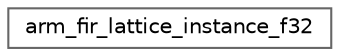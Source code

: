 digraph "Graphical Class Hierarchy"
{
 // LATEX_PDF_SIZE
  bgcolor="transparent";
  edge [fontname=Helvetica,fontsize=10,labelfontname=Helvetica,labelfontsize=10];
  node [fontname=Helvetica,fontsize=10,shape=box,height=0.2,width=0.4];
  rankdir="LR";
  Node0 [id="Node000000",label="arm_fir_lattice_instance_f32",height=0.2,width=0.4,color="grey40", fillcolor="white", style="filled",URL="$structarm__fir__lattice__instance__f32.html",tooltip="Instance structure for the floating-point FIR lattice filter."];
}
